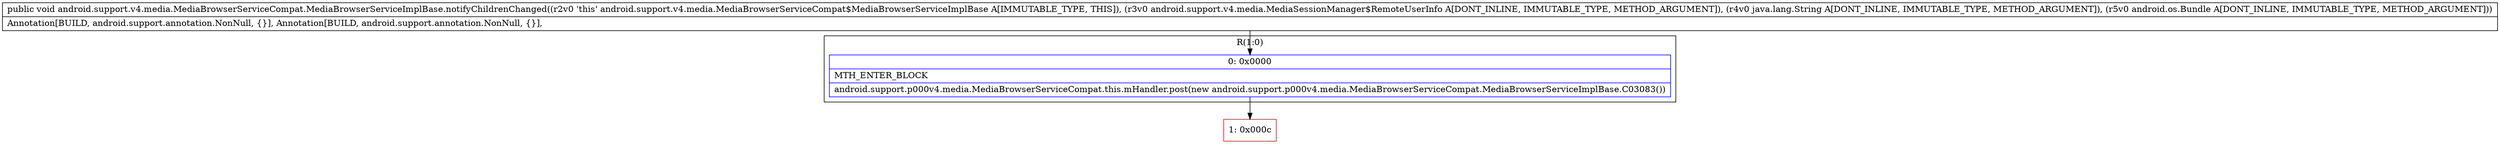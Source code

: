 digraph "CFG forandroid.support.v4.media.MediaBrowserServiceCompat.MediaBrowserServiceImplBase.notifyChildrenChanged(Landroid\/support\/v4\/media\/MediaSessionManager$RemoteUserInfo;Ljava\/lang\/String;Landroid\/os\/Bundle;)V" {
subgraph cluster_Region_310720788 {
label = "R(1:0)";
node [shape=record,color=blue];
Node_0 [shape=record,label="{0\:\ 0x0000|MTH_ENTER_BLOCK\l|android.support.p000v4.media.MediaBrowserServiceCompat.this.mHandler.post(new android.support.p000v4.media.MediaBrowserServiceCompat.MediaBrowserServiceImplBase.C03083())\l}"];
}
Node_1 [shape=record,color=red,label="{1\:\ 0x000c}"];
MethodNode[shape=record,label="{public void android.support.v4.media.MediaBrowserServiceCompat.MediaBrowserServiceImplBase.notifyChildrenChanged((r2v0 'this' android.support.v4.media.MediaBrowserServiceCompat$MediaBrowserServiceImplBase A[IMMUTABLE_TYPE, THIS]), (r3v0 android.support.v4.media.MediaSessionManager$RemoteUserInfo A[DONT_INLINE, IMMUTABLE_TYPE, METHOD_ARGUMENT]), (r4v0 java.lang.String A[DONT_INLINE, IMMUTABLE_TYPE, METHOD_ARGUMENT]), (r5v0 android.os.Bundle A[DONT_INLINE, IMMUTABLE_TYPE, METHOD_ARGUMENT]))  | Annotation[BUILD, android.support.annotation.NonNull, \{\}], Annotation[BUILD, android.support.annotation.NonNull, \{\}], \l}"];
MethodNode -> Node_0;
Node_0 -> Node_1;
}

